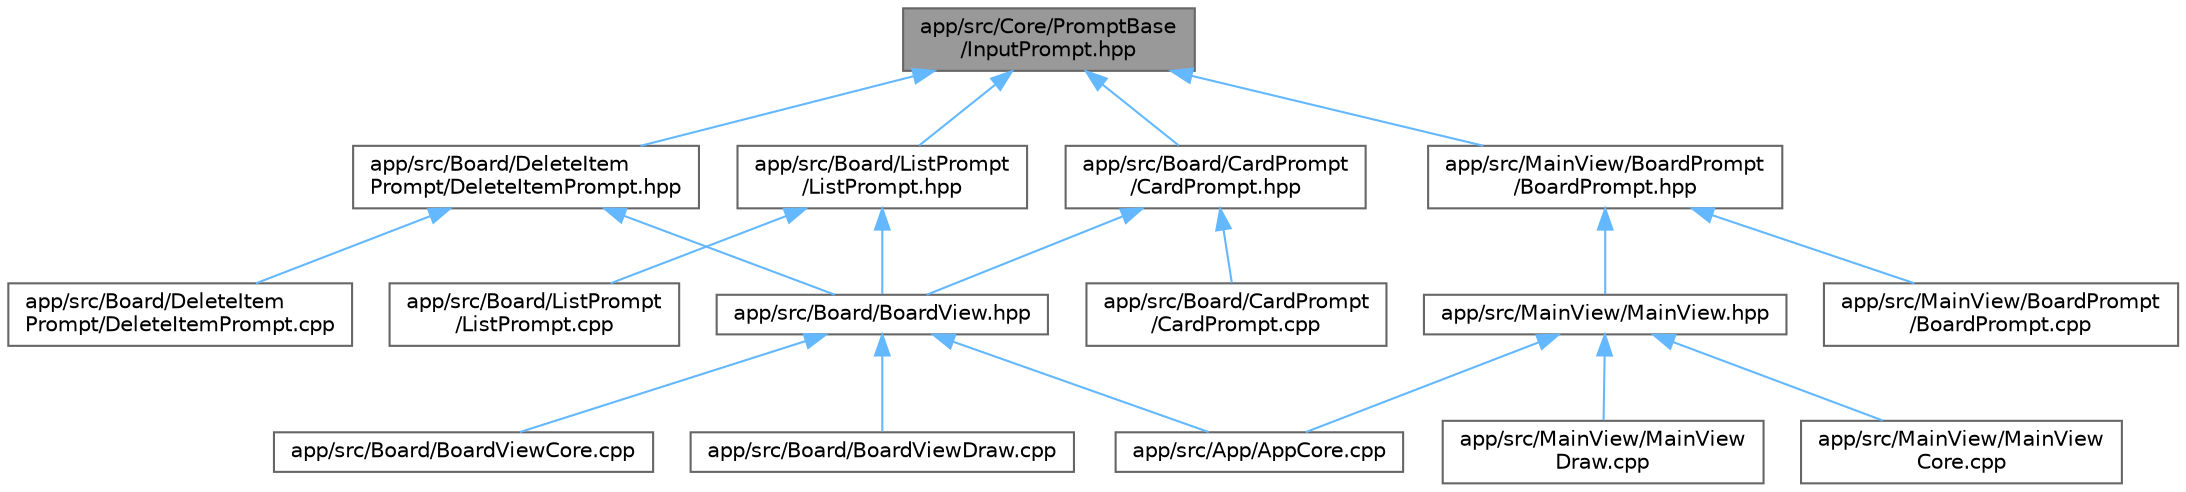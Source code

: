 digraph "app/src/Core/PromptBase/InputPrompt.hpp"
{
 // LATEX_PDF_SIZE
  bgcolor="transparent";
  edge [fontname=Helvetica,fontsize=10,labelfontname=Helvetica,labelfontsize=10];
  node [fontname=Helvetica,fontsize=10,shape=box,height=0.2,width=0.4];
  Node1 [id="Node000001",label="app/src/Core/PromptBase\l/InputPrompt.hpp",height=0.2,width=0.4,color="gray40", fillcolor="grey60", style="filled", fontcolor="black",tooltip=" "];
  Node1 -> Node2 [id="edge1_Node000001_Node000002",dir="back",color="steelblue1",style="solid",tooltip=" "];
  Node2 [id="Node000002",label="app/src/Board/CardPrompt\l/CardPrompt.hpp",height=0.2,width=0.4,color="grey40", fillcolor="white", style="filled",URL="$CardPrompt_8hpp.html",tooltip=" "];
  Node2 -> Node3 [id="edge2_Node000002_Node000003",dir="back",color="steelblue1",style="solid",tooltip=" "];
  Node3 [id="Node000003",label="app/src/Board/BoardView.hpp",height=0.2,width=0.4,color="grey40", fillcolor="white", style="filled",URL="$BoardView_8hpp.html",tooltip=" "];
  Node3 -> Node4 [id="edge3_Node000003_Node000004",dir="back",color="steelblue1",style="solid",tooltip=" "];
  Node4 [id="Node000004",label="app/src/App/AppCore.cpp",height=0.2,width=0.4,color="grey40", fillcolor="white", style="filled",URL="$AppCore_8cpp.html",tooltip=" "];
  Node3 -> Node5 [id="edge4_Node000003_Node000005",dir="back",color="steelblue1",style="solid",tooltip=" "];
  Node5 [id="Node000005",label="app/src/Board/BoardViewCore.cpp",height=0.2,width=0.4,color="grey40", fillcolor="white", style="filled",URL="$BoardViewCore_8cpp.html",tooltip=" "];
  Node3 -> Node6 [id="edge5_Node000003_Node000006",dir="back",color="steelblue1",style="solid",tooltip=" "];
  Node6 [id="Node000006",label="app/src/Board/BoardViewDraw.cpp",height=0.2,width=0.4,color="grey40", fillcolor="white", style="filled",URL="$BoardViewDraw_8cpp.html",tooltip=" "];
  Node2 -> Node7 [id="edge6_Node000002_Node000007",dir="back",color="steelblue1",style="solid",tooltip=" "];
  Node7 [id="Node000007",label="app/src/Board/CardPrompt\l/CardPrompt.cpp",height=0.2,width=0.4,color="grey40", fillcolor="white", style="filled",URL="$CardPrompt_8cpp.html",tooltip=" "];
  Node1 -> Node8 [id="edge7_Node000001_Node000008",dir="back",color="steelblue1",style="solid",tooltip=" "];
  Node8 [id="Node000008",label="app/src/Board/DeleteItem\lPrompt/DeleteItemPrompt.hpp",height=0.2,width=0.4,color="grey40", fillcolor="white", style="filled",URL="$DeleteItemPrompt_8hpp.html",tooltip=" "];
  Node8 -> Node3 [id="edge8_Node000008_Node000003",dir="back",color="steelblue1",style="solid",tooltip=" "];
  Node8 -> Node9 [id="edge9_Node000008_Node000009",dir="back",color="steelblue1",style="solid",tooltip=" "];
  Node9 [id="Node000009",label="app/src/Board/DeleteItem\lPrompt/DeleteItemPrompt.cpp",height=0.2,width=0.4,color="grey40", fillcolor="white", style="filled",URL="$DeleteItemPrompt_8cpp.html",tooltip=" "];
  Node1 -> Node10 [id="edge10_Node000001_Node000010",dir="back",color="steelblue1",style="solid",tooltip=" "];
  Node10 [id="Node000010",label="app/src/Board/ListPrompt\l/ListPrompt.hpp",height=0.2,width=0.4,color="grey40", fillcolor="white", style="filled",URL="$ListPrompt_8hpp.html",tooltip=" "];
  Node10 -> Node3 [id="edge11_Node000010_Node000003",dir="back",color="steelblue1",style="solid",tooltip=" "];
  Node10 -> Node11 [id="edge12_Node000010_Node000011",dir="back",color="steelblue1",style="solid",tooltip=" "];
  Node11 [id="Node000011",label="app/src/Board/ListPrompt\l/ListPrompt.cpp",height=0.2,width=0.4,color="grey40", fillcolor="white", style="filled",URL="$ListPrompt_8cpp.html",tooltip=" "];
  Node1 -> Node12 [id="edge13_Node000001_Node000012",dir="back",color="steelblue1",style="solid",tooltip=" "];
  Node12 [id="Node000012",label="app/src/MainView/BoardPrompt\l/BoardPrompt.hpp",height=0.2,width=0.4,color="grey40", fillcolor="white", style="filled",URL="$BoardPrompt_8hpp.html",tooltip=" "];
  Node12 -> Node13 [id="edge14_Node000012_Node000013",dir="back",color="steelblue1",style="solid",tooltip=" "];
  Node13 [id="Node000013",label="app/src/MainView/BoardPrompt\l/BoardPrompt.cpp",height=0.2,width=0.4,color="grey40", fillcolor="white", style="filled",URL="$BoardPrompt_8cpp.html",tooltip=" "];
  Node12 -> Node14 [id="edge15_Node000012_Node000014",dir="back",color="steelblue1",style="solid",tooltip=" "];
  Node14 [id="Node000014",label="app/src/MainView/MainView.hpp",height=0.2,width=0.4,color="grey40", fillcolor="white", style="filled",URL="$MainView_8hpp.html",tooltip=" "];
  Node14 -> Node4 [id="edge16_Node000014_Node000004",dir="back",color="steelblue1",style="solid",tooltip=" "];
  Node14 -> Node15 [id="edge17_Node000014_Node000015",dir="back",color="steelblue1",style="solid",tooltip=" "];
  Node15 [id="Node000015",label="app/src/MainView/MainView\lCore.cpp",height=0.2,width=0.4,color="grey40", fillcolor="white", style="filled",URL="$MainViewCore_8cpp.html",tooltip=" "];
  Node14 -> Node16 [id="edge18_Node000014_Node000016",dir="back",color="steelblue1",style="solid",tooltip=" "];
  Node16 [id="Node000016",label="app/src/MainView/MainView\lDraw.cpp",height=0.2,width=0.4,color="grey40", fillcolor="white", style="filled",URL="$MainViewDraw_8cpp.html",tooltip=" "];
}
